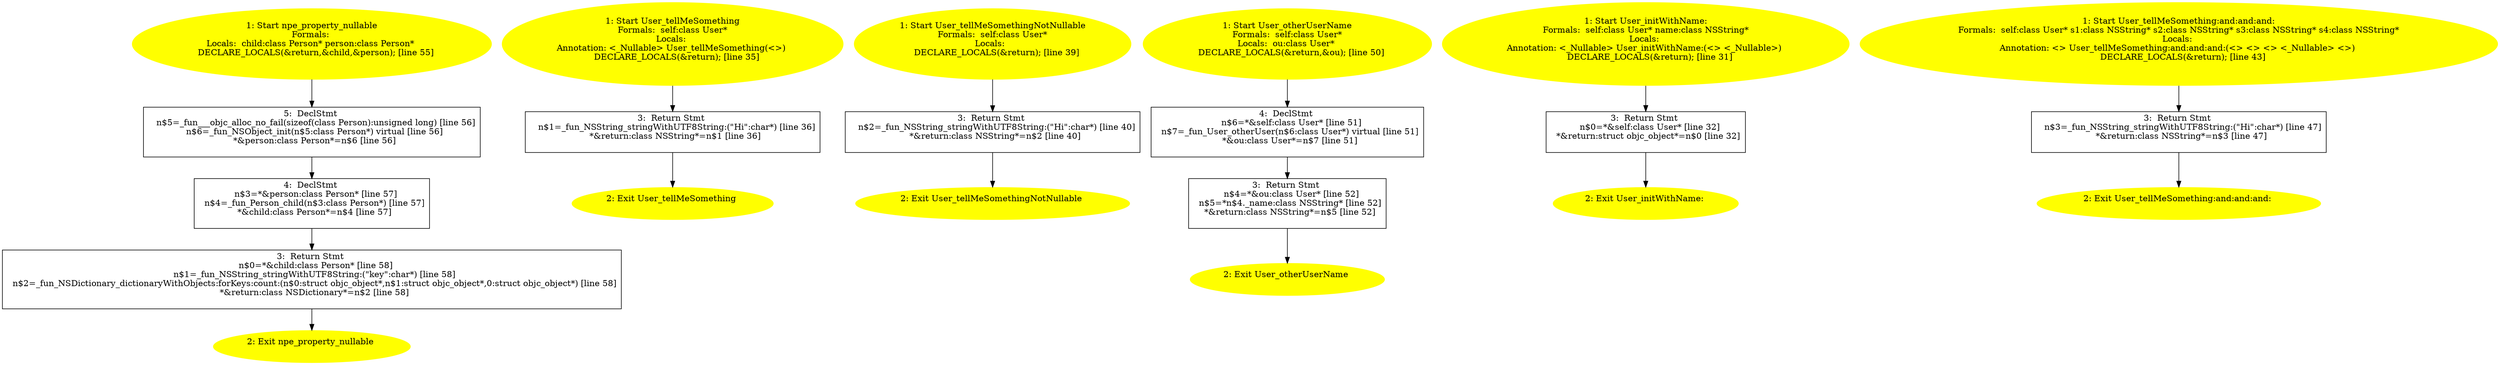 /* @generated */
digraph iCFG {
"npe_property_nullable.ba4461b16b55481ab8de5124734d2bf3_1" [label="1: Start npe_property_nullable\nFormals: \nLocals:  child:class Person* person:class Person* \n   DECLARE_LOCALS(&return,&child,&person); [line 55]\n " color=yellow style=filled]
	

	 "npe_property_nullable.ba4461b16b55481ab8de5124734d2bf3_1" -> "npe_property_nullable.ba4461b16b55481ab8de5124734d2bf3_5" ;
"npe_property_nullable.ba4461b16b55481ab8de5124734d2bf3_2" [label="2: Exit npe_property_nullable \n  " color=yellow style=filled]
	

"npe_property_nullable.ba4461b16b55481ab8de5124734d2bf3_3" [label="3:  Return Stmt \n   n$0=*&child:class Person* [line 58]\n  n$1=_fun_NSString_stringWithUTF8String:(\"key\":char*) [line 58]\n  n$2=_fun_NSDictionary_dictionaryWithObjects:forKeys:count:(n$0:struct objc_object*,n$1:struct objc_object*,0:struct objc_object*) [line 58]\n  *&return:class NSDictionary*=n$2 [line 58]\n " shape="box"]
	

	 "npe_property_nullable.ba4461b16b55481ab8de5124734d2bf3_3" -> "npe_property_nullable.ba4461b16b55481ab8de5124734d2bf3_2" ;
"npe_property_nullable.ba4461b16b55481ab8de5124734d2bf3_4" [label="4:  DeclStmt \n   n$3=*&person:class Person* [line 57]\n  n$4=_fun_Person_child(n$3:class Person*) [line 57]\n  *&child:class Person*=n$4 [line 57]\n " shape="box"]
	

	 "npe_property_nullable.ba4461b16b55481ab8de5124734d2bf3_4" -> "npe_property_nullable.ba4461b16b55481ab8de5124734d2bf3_3" ;
"npe_property_nullable.ba4461b16b55481ab8de5124734d2bf3_5" [label="5:  DeclStmt \n   n$5=_fun___objc_alloc_no_fail(sizeof(class Person):unsigned long) [line 56]\n  n$6=_fun_NSObject_init(n$5:class Person*) virtual [line 56]\n  *&person:class Person*=n$6 [line 56]\n " shape="box"]
	

	 "npe_property_nullable.ba4461b16b55481ab8de5124734d2bf3_5" -> "npe_property_nullable.ba4461b16b55481ab8de5124734d2bf3_4" ;
"User_tellMeSomethinginstance.b54f02b8c304dfa023d23f9f4df4c2e1_1" [label="1: Start User_tellMeSomething\nFormals:  self:class User*\nLocals: \nAnnotation: <_Nullable> User_tellMeSomething(<>) \n   DECLARE_LOCALS(&return); [line 35]\n " color=yellow style=filled]
	

	 "User_tellMeSomethinginstance.b54f02b8c304dfa023d23f9f4df4c2e1_1" -> "User_tellMeSomethinginstance.b54f02b8c304dfa023d23f9f4df4c2e1_3" ;
"User_tellMeSomethinginstance.b54f02b8c304dfa023d23f9f4df4c2e1_2" [label="2: Exit User_tellMeSomething \n  " color=yellow style=filled]
	

"User_tellMeSomethinginstance.b54f02b8c304dfa023d23f9f4df4c2e1_3" [label="3:  Return Stmt \n   n$1=_fun_NSString_stringWithUTF8String:(\"Hi\":char*) [line 36]\n  *&return:class NSString*=n$1 [line 36]\n " shape="box"]
	

	 "User_tellMeSomethinginstance.b54f02b8c304dfa023d23f9f4df4c2e1_3" -> "User_tellMeSomethinginstance.b54f02b8c304dfa023d23f9f4df4c2e1_2" ;
"User_tellMeSomethingNotNullableinstance.a40d0ee63f3aeb90706900a49136196b_1" [label="1: Start User_tellMeSomethingNotNullable\nFormals:  self:class User*\nLocals:  \n   DECLARE_LOCALS(&return); [line 39]\n " color=yellow style=filled]
	

	 "User_tellMeSomethingNotNullableinstance.a40d0ee63f3aeb90706900a49136196b_1" -> "User_tellMeSomethingNotNullableinstance.a40d0ee63f3aeb90706900a49136196b_3" ;
"User_tellMeSomethingNotNullableinstance.a40d0ee63f3aeb90706900a49136196b_2" [label="2: Exit User_tellMeSomethingNotNullable \n  " color=yellow style=filled]
	

"User_tellMeSomethingNotNullableinstance.a40d0ee63f3aeb90706900a49136196b_3" [label="3:  Return Stmt \n   n$2=_fun_NSString_stringWithUTF8String:(\"Hi\":char*) [line 40]\n  *&return:class NSString*=n$2 [line 40]\n " shape="box"]
	

	 "User_tellMeSomethingNotNullableinstance.a40d0ee63f3aeb90706900a49136196b_3" -> "User_tellMeSomethingNotNullableinstance.a40d0ee63f3aeb90706900a49136196b_2" ;
"User_otherUserNameinstance.d96d9ea375a633021df5bfc33fa4c63c_1" [label="1: Start User_otherUserName\nFormals:  self:class User*\nLocals:  ou:class User* \n   DECLARE_LOCALS(&return,&ou); [line 50]\n " color=yellow style=filled]
	

	 "User_otherUserNameinstance.d96d9ea375a633021df5bfc33fa4c63c_1" -> "User_otherUserNameinstance.d96d9ea375a633021df5bfc33fa4c63c_4" ;
"User_otherUserNameinstance.d96d9ea375a633021df5bfc33fa4c63c_2" [label="2: Exit User_otherUserName \n  " color=yellow style=filled]
	

"User_otherUserNameinstance.d96d9ea375a633021df5bfc33fa4c63c_3" [label="3:  Return Stmt \n   n$4=*&ou:class User* [line 52]\n  n$5=*n$4._name:class NSString* [line 52]\n  *&return:class NSString*=n$5 [line 52]\n " shape="box"]
	

	 "User_otherUserNameinstance.d96d9ea375a633021df5bfc33fa4c63c_3" -> "User_otherUserNameinstance.d96d9ea375a633021df5bfc33fa4c63c_2" ;
"User_otherUserNameinstance.d96d9ea375a633021df5bfc33fa4c63c_4" [label="4:  DeclStmt \n   n$6=*&self:class User* [line 51]\n  n$7=_fun_User_otherUser(n$6:class User*) virtual [line 51]\n  *&ou:class User*=n$7 [line 51]\n " shape="box"]
	

	 "User_otherUserNameinstance.d96d9ea375a633021df5bfc33fa4c63c_4" -> "User_otherUserNameinstance.d96d9ea375a633021df5bfc33fa4c63c_3" ;
"User_initWithName:instance.9593030a12738a1c563396f127eaaa37_1" [label="1: Start User_initWithName:\nFormals:  self:class User* name:class NSString*\nLocals: \nAnnotation: <_Nullable> User_initWithName:(<> <_Nullable>) \n   DECLARE_LOCALS(&return); [line 31]\n " color=yellow style=filled]
	

	 "User_initWithName:instance.9593030a12738a1c563396f127eaaa37_1" -> "User_initWithName:instance.9593030a12738a1c563396f127eaaa37_3" ;
"User_initWithName:instance.9593030a12738a1c563396f127eaaa37_2" [label="2: Exit User_initWithName: \n  " color=yellow style=filled]
	

"User_initWithName:instance.9593030a12738a1c563396f127eaaa37_3" [label="3:  Return Stmt \n   n$0=*&self:class User* [line 32]\n  *&return:struct objc_object*=n$0 [line 32]\n " shape="box"]
	

	 "User_initWithName:instance.9593030a12738a1c563396f127eaaa37_3" -> "User_initWithName:instance.9593030a12738a1c563396f127eaaa37_2" ;
"User_tellMeSomething:and:and:and:instance.12fb98968dde54a144a6102e598bee03_1" [label="1: Start User_tellMeSomething:and:and:and:\nFormals:  self:class User* s1:class NSString* s2:class NSString* s3:class NSString* s4:class NSString*\nLocals: \nAnnotation: <> User_tellMeSomething:and:and:and:(<> <> <> <_Nullable> <>) \n   DECLARE_LOCALS(&return); [line 43]\n " color=yellow style=filled]
	

	 "User_tellMeSomething:and:and:and:instance.12fb98968dde54a144a6102e598bee03_1" -> "User_tellMeSomething:and:and:and:instance.12fb98968dde54a144a6102e598bee03_3" ;
"User_tellMeSomething:and:and:and:instance.12fb98968dde54a144a6102e598bee03_2" [label="2: Exit User_tellMeSomething:and:and:and: \n  " color=yellow style=filled]
	

"User_tellMeSomething:and:and:and:instance.12fb98968dde54a144a6102e598bee03_3" [label="3:  Return Stmt \n   n$3=_fun_NSString_stringWithUTF8String:(\"Hi\":char*) [line 47]\n  *&return:class NSString*=n$3 [line 47]\n " shape="box"]
	

	 "User_tellMeSomething:and:and:and:instance.12fb98968dde54a144a6102e598bee03_3" -> "User_tellMeSomething:and:and:and:instance.12fb98968dde54a144a6102e598bee03_2" ;
}
